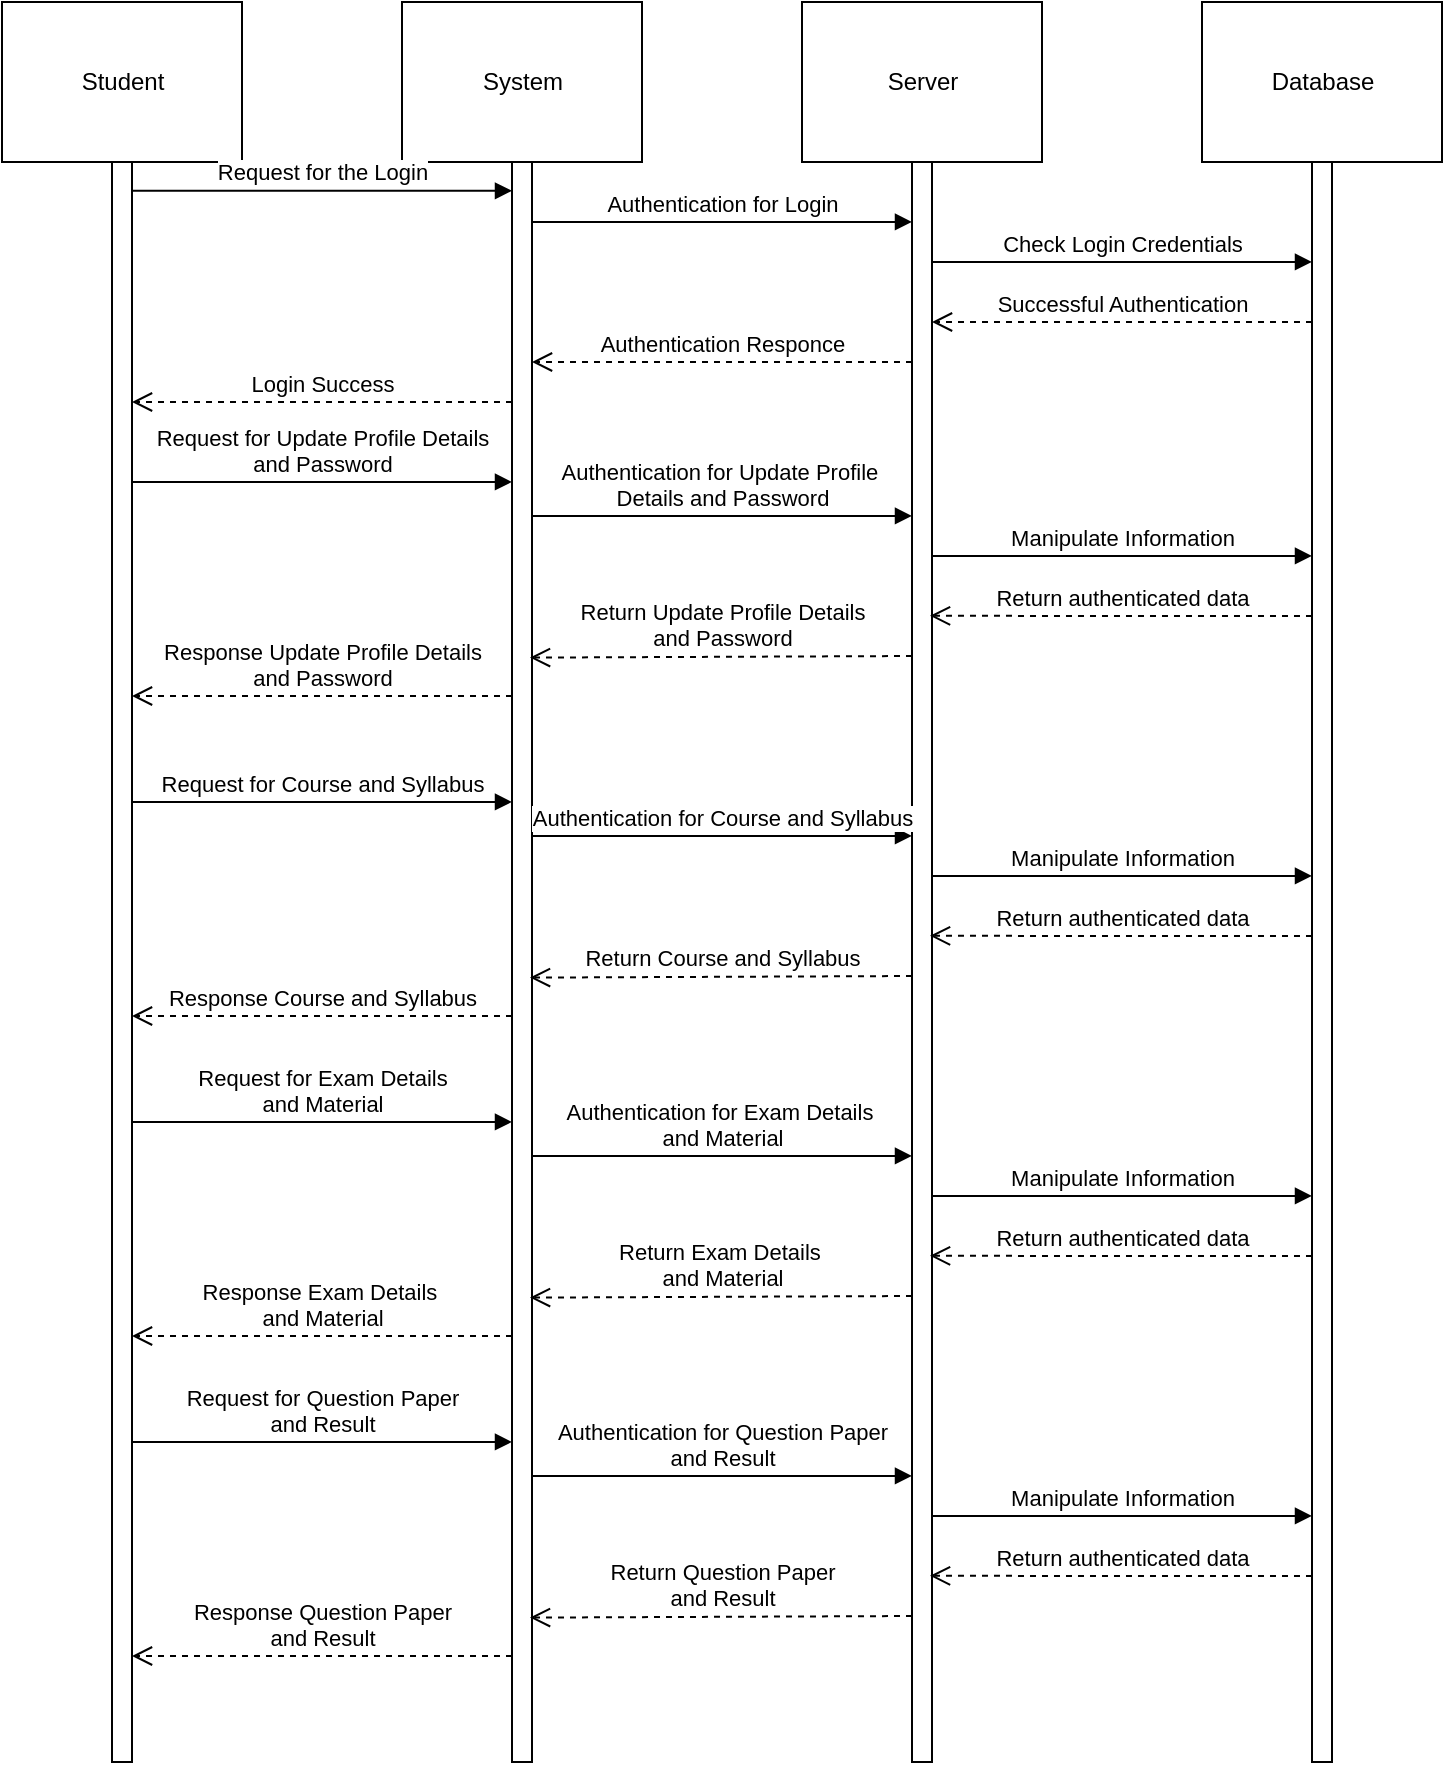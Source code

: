 <mxfile version="12.3.9" type="device" pages="1"><diagram id="QgEBVOG9zvBLeC_9XXUf" name="Page-1"><mxGraphModel dx="785" dy="433" grid="1" gridSize="10" guides="1" tooltips="1" connect="1" arrows="1" fold="1" page="1" pageScale="1" pageWidth="827" pageHeight="1169" math="0" shadow="0"><root><mxCell id="0"/><mxCell id="1" parent="0"/><mxCell id="0YCR45LKJbvaRWbETsEF-131" value="System" style="html=1;strokeColor=#000000;" vertex="1" parent="1"><mxGeometry x="280" y="80" width="120" height="80" as="geometry"/></mxCell><mxCell id="0YCR45LKJbvaRWbETsEF-132" value="Student" style="html=1;strokeColor=#000000;" vertex="1" parent="1"><mxGeometry x="80" y="80" width="120" height="80" as="geometry"/></mxCell><mxCell id="0YCR45LKJbvaRWbETsEF-133" value="Server" style="html=1;strokeColor=#000000;" vertex="1" parent="1"><mxGeometry x="480" y="80" width="120" height="80" as="geometry"/></mxCell><mxCell id="0YCR45LKJbvaRWbETsEF-134" value="Database" style="html=1;strokeColor=#000000;" vertex="1" parent="1"><mxGeometry x="680" y="80" width="120" height="80" as="geometry"/></mxCell><mxCell id="0YCR45LKJbvaRWbETsEF-135" value="" style="html=1;points=[];perimeter=orthogonalPerimeter;strokeColor=#000000;" vertex="1" parent="1"><mxGeometry x="135" y="160" width="10" height="800" as="geometry"/></mxCell><mxCell id="0YCR45LKJbvaRWbETsEF-136" value="" style="html=1;points=[];perimeter=orthogonalPerimeter;strokeColor=#000000;" vertex="1" parent="1"><mxGeometry x="335" y="160" width="10" height="800" as="geometry"/></mxCell><mxCell id="0YCR45LKJbvaRWbETsEF-137" value="" style="html=1;points=[];perimeter=orthogonalPerimeter;strokeColor=#000000;" vertex="1" parent="1"><mxGeometry x="535" y="160" width="10" height="800" as="geometry"/></mxCell><mxCell id="0YCR45LKJbvaRWbETsEF-138" value="" style="html=1;points=[];perimeter=orthogonalPerimeter;strokeColor=#000000;" vertex="1" parent="1"><mxGeometry x="735" y="160" width="10" height="800" as="geometry"/></mxCell><mxCell id="0YCR45LKJbvaRWbETsEF-140" value="Request for the Login" style="html=1;verticalAlign=bottom;endArrow=block;entryX=0;entryY=0.018;strokeColor=#000000;entryDx=0;entryDy=0;entryPerimeter=0;exitX=1;exitY=0.018;exitDx=0;exitDy=0;exitPerimeter=0;" edge="1" target="0YCR45LKJbvaRWbETsEF-136" parent="1" source="0YCR45LKJbvaRWbETsEF-135"><mxGeometry relative="1" as="geometry"><mxPoint x="180" y="290" as="sourcePoint"/></mxGeometry></mxCell><mxCell id="0YCR45LKJbvaRWbETsEF-141" value="Successful Authentication" style="html=1;verticalAlign=bottom;endArrow=open;dashed=1;endSize=8;exitX=0;exitY=0.95;strokeColor=#000000;" edge="1" parent="1" target="0YCR45LKJbvaRWbETsEF-137"><mxGeometry relative="1" as="geometry"><mxPoint x="665" y="240" as="targetPoint"/><mxPoint x="735" y="240" as="sourcePoint"/></mxGeometry></mxCell><mxCell id="0YCR45LKJbvaRWbETsEF-142" value="Authentication for Login" style="html=1;verticalAlign=bottom;endArrow=block;entryX=0;entryY=0.018;strokeColor=#000000;entryDx=0;entryDy=0;entryPerimeter=0;exitX=1;exitY=0.018;exitDx=0;exitDy=0;exitPerimeter=0;" edge="1" parent="1"><mxGeometry relative="1" as="geometry"><mxPoint x="345" y="189.96" as="sourcePoint"/><mxPoint x="535" y="189.96" as="targetPoint"/></mxGeometry></mxCell><mxCell id="0YCR45LKJbvaRWbETsEF-143" value="Check Login Credentials" style="html=1;verticalAlign=bottom;endArrow=block;entryX=0;entryY=0.018;strokeColor=#000000;entryDx=0;entryDy=0;entryPerimeter=0;exitX=1;exitY=0.018;exitDx=0;exitDy=0;exitPerimeter=0;" edge="1" parent="1"><mxGeometry relative="1" as="geometry"><mxPoint x="545" y="209.96" as="sourcePoint"/><mxPoint x="735" y="209.96" as="targetPoint"/></mxGeometry></mxCell><mxCell id="0YCR45LKJbvaRWbETsEF-144" value="Authentication Responce" style="html=1;verticalAlign=bottom;endArrow=open;dashed=1;endSize=8;exitX=0;exitY=0.95;strokeColor=#000000;" edge="1" parent="1" target="0YCR45LKJbvaRWbETsEF-136"><mxGeometry relative="1" as="geometry"><mxPoint x="345" y="262.8" as="targetPoint"/><mxPoint x="535" y="260" as="sourcePoint"/></mxGeometry></mxCell><mxCell id="0YCR45LKJbvaRWbETsEF-145" value="Login Success" style="html=1;verticalAlign=bottom;endArrow=open;dashed=1;endSize=8;exitX=0;exitY=0.95;strokeColor=#000000;" edge="1" parent="1"><mxGeometry relative="1" as="geometry"><mxPoint x="145" y="280" as="targetPoint"/><mxPoint x="335" y="280" as="sourcePoint"/></mxGeometry></mxCell><mxCell id="0YCR45LKJbvaRWbETsEF-148" value="Request for Update Profile&amp;nbsp;Details&lt;br&gt;and Password" style="html=1;verticalAlign=bottom;endArrow=block;entryX=0;entryY=0.018;strokeColor=#000000;entryDx=0;entryDy=0;entryPerimeter=0;exitX=1;exitY=0.018;exitDx=0;exitDy=0;exitPerimeter=0;" edge="1" parent="1"><mxGeometry relative="1" as="geometry"><mxPoint x="145" y="319.96" as="sourcePoint"/><mxPoint x="335" y="319.96" as="targetPoint"/></mxGeometry></mxCell><mxCell id="0YCR45LKJbvaRWbETsEF-149" value="Authentication for Update Profile&amp;nbsp;&lt;br&gt;Details and Password" style="html=1;verticalAlign=bottom;endArrow=block;entryX=0;entryY=0.018;strokeColor=#000000;entryDx=0;entryDy=0;entryPerimeter=0;exitX=1;exitY=0.018;exitDx=0;exitDy=0;exitPerimeter=0;" edge="1" parent="1"><mxGeometry relative="1" as="geometry"><mxPoint x="345" y="336.96" as="sourcePoint"/><mxPoint x="535" y="336.96" as="targetPoint"/><mxPoint as="offset"/></mxGeometry></mxCell><mxCell id="0YCR45LKJbvaRWbETsEF-150" value="Manipulate Information" style="html=1;verticalAlign=bottom;endArrow=block;entryX=0;entryY=0.018;strokeColor=#000000;entryDx=0;entryDy=0;entryPerimeter=0;exitX=1;exitY=0.018;exitDx=0;exitDy=0;exitPerimeter=0;" edge="1" parent="1"><mxGeometry relative="1" as="geometry"><mxPoint x="545" y="356.96" as="sourcePoint"/><mxPoint x="735" y="356.96" as="targetPoint"/></mxGeometry></mxCell><mxCell id="0YCR45LKJbvaRWbETsEF-151" value="Return authenticated data" style="html=1;verticalAlign=bottom;endArrow=open;dashed=1;endSize=8;exitX=0;exitY=0.95;strokeColor=#000000;entryX=0.9;entryY=0.111;entryDx=0;entryDy=0;entryPerimeter=0;" edge="1" parent="1"><mxGeometry relative="1" as="geometry"><mxPoint x="544" y="386.92" as="targetPoint"/><mxPoint x="735" y="387" as="sourcePoint"/></mxGeometry></mxCell><mxCell id="0YCR45LKJbvaRWbETsEF-152" value="Return Update Profile&amp;nbsp;Details&lt;br&gt;and Password" style="html=1;verticalAlign=bottom;endArrow=open;dashed=1;endSize=8;exitX=0;exitY=0.95;strokeColor=#000000;entryX=0.9;entryY=0.14;entryDx=0;entryDy=0;entryPerimeter=0;" edge="1" parent="1"><mxGeometry relative="1" as="geometry"><mxPoint x="344" y="407.8" as="targetPoint"/><mxPoint x="535" y="407" as="sourcePoint"/></mxGeometry></mxCell><mxCell id="0YCR45LKJbvaRWbETsEF-153" value="Response Update Profile&amp;nbsp;Details&lt;br&gt;and Password" style="html=1;verticalAlign=bottom;endArrow=open;dashed=1;endSize=8;exitX=0;exitY=0.95;strokeColor=#000000;" edge="1" parent="1"><mxGeometry relative="1" as="geometry"><mxPoint x="145" y="427" as="targetPoint"/><mxPoint x="335" y="427" as="sourcePoint"/><Array as="points"><mxPoint x="240" y="427"/></Array></mxGeometry></mxCell><mxCell id="0YCR45LKJbvaRWbETsEF-154" value="Request for Course and Syllabus" style="html=1;verticalAlign=bottom;endArrow=block;entryX=0;entryY=0.018;strokeColor=#000000;entryDx=0;entryDy=0;entryPerimeter=0;exitX=1;exitY=0.018;exitDx=0;exitDy=0;exitPerimeter=0;" edge="1" parent="1"><mxGeometry relative="1" as="geometry"><mxPoint x="145" y="479.96" as="sourcePoint"/><mxPoint x="335" y="479.96" as="targetPoint"/></mxGeometry></mxCell><mxCell id="0YCR45LKJbvaRWbETsEF-155" value="Response Course and Syllabus" style="html=1;verticalAlign=bottom;endArrow=open;dashed=1;endSize=8;exitX=0;exitY=0.95;strokeColor=#000000;" edge="1" parent="1"><mxGeometry relative="1" as="geometry"><mxPoint x="145" y="587" as="targetPoint"/><mxPoint x="335" y="587" as="sourcePoint"/><Array as="points"><mxPoint x="240" y="587"/></Array></mxGeometry></mxCell><mxCell id="0YCR45LKJbvaRWbETsEF-156" value="Authentication for Course and Syllabus" style="html=1;verticalAlign=bottom;endArrow=block;entryX=0;entryY=0.018;strokeColor=#000000;entryDx=0;entryDy=0;entryPerimeter=0;exitX=1;exitY=0.018;exitDx=0;exitDy=0;exitPerimeter=0;" edge="1" parent="1"><mxGeometry relative="1" as="geometry"><mxPoint x="345" y="496.96" as="sourcePoint"/><mxPoint x="535" y="496.96" as="targetPoint"/><mxPoint as="offset"/></mxGeometry></mxCell><mxCell id="0YCR45LKJbvaRWbETsEF-157" value="Return Course and Syllabus" style="html=1;verticalAlign=bottom;endArrow=open;dashed=1;endSize=8;exitX=0;exitY=0.95;strokeColor=#000000;entryX=0.9;entryY=0.14;entryDx=0;entryDy=0;entryPerimeter=0;" edge="1" parent="1"><mxGeometry relative="1" as="geometry"><mxPoint x="344" y="567.8" as="targetPoint"/><mxPoint x="535" y="567" as="sourcePoint"/></mxGeometry></mxCell><mxCell id="0YCR45LKJbvaRWbETsEF-158" value="Manipulate Information" style="html=1;verticalAlign=bottom;endArrow=block;entryX=0;entryY=0.018;strokeColor=#000000;entryDx=0;entryDy=0;entryPerimeter=0;exitX=1;exitY=0.018;exitDx=0;exitDy=0;exitPerimeter=0;" edge="1" parent="1"><mxGeometry relative="1" as="geometry"><mxPoint x="545" y="516.96" as="sourcePoint"/><mxPoint x="735" y="516.96" as="targetPoint"/></mxGeometry></mxCell><mxCell id="0YCR45LKJbvaRWbETsEF-159" value="Return authenticated data" style="html=1;verticalAlign=bottom;endArrow=open;dashed=1;endSize=8;exitX=0;exitY=0.95;strokeColor=#000000;entryX=0.9;entryY=0.111;entryDx=0;entryDy=0;entryPerimeter=0;" edge="1" parent="1"><mxGeometry relative="1" as="geometry"><mxPoint x="544" y="546.92" as="targetPoint"/><mxPoint x="735" y="547" as="sourcePoint"/></mxGeometry></mxCell><mxCell id="0YCR45LKJbvaRWbETsEF-160" value="Request for Exam Details &lt;br&gt;and Material" style="html=1;verticalAlign=bottom;endArrow=block;entryX=0;entryY=0.018;strokeColor=#000000;entryDx=0;entryDy=0;entryPerimeter=0;exitX=1;exitY=0.018;exitDx=0;exitDy=0;exitPerimeter=0;" edge="1" parent="1"><mxGeometry relative="1" as="geometry"><mxPoint x="145" y="639.96" as="sourcePoint"/><mxPoint x="335" y="639.96" as="targetPoint"/></mxGeometry></mxCell><mxCell id="0YCR45LKJbvaRWbETsEF-161" value="Authentication for Exam Details&amp;nbsp;&lt;br&gt;and Material" style="html=1;verticalAlign=bottom;endArrow=block;entryX=0;entryY=0.018;strokeColor=#000000;entryDx=0;entryDy=0;entryPerimeter=0;exitX=1;exitY=0.018;exitDx=0;exitDy=0;exitPerimeter=0;" edge="1" parent="1"><mxGeometry relative="1" as="geometry"><mxPoint x="345" y="656.96" as="sourcePoint"/><mxPoint x="535" y="656.96" as="targetPoint"/><mxPoint as="offset"/></mxGeometry></mxCell><mxCell id="0YCR45LKJbvaRWbETsEF-162" value="Manipulate Information" style="html=1;verticalAlign=bottom;endArrow=block;entryX=0;entryY=0.018;strokeColor=#000000;entryDx=0;entryDy=0;entryPerimeter=0;exitX=1;exitY=0.018;exitDx=0;exitDy=0;exitPerimeter=0;" edge="1" parent="1"><mxGeometry relative="1" as="geometry"><mxPoint x="545" y="676.96" as="sourcePoint"/><mxPoint x="735" y="676.96" as="targetPoint"/></mxGeometry></mxCell><mxCell id="0YCR45LKJbvaRWbETsEF-163" value="Return authenticated data" style="html=1;verticalAlign=bottom;endArrow=open;dashed=1;endSize=8;exitX=0;exitY=0.95;strokeColor=#000000;entryX=0.9;entryY=0.111;entryDx=0;entryDy=0;entryPerimeter=0;" edge="1" parent="1"><mxGeometry relative="1" as="geometry"><mxPoint x="544" y="706.92" as="targetPoint"/><mxPoint x="735" y="707" as="sourcePoint"/></mxGeometry></mxCell><mxCell id="0YCR45LKJbvaRWbETsEF-164" value="Return Exam Details&amp;nbsp;&lt;br&gt;and Material" style="html=1;verticalAlign=bottom;endArrow=open;dashed=1;endSize=8;exitX=0;exitY=0.95;strokeColor=#000000;entryX=0.9;entryY=0.14;entryDx=0;entryDy=0;entryPerimeter=0;" edge="1" parent="1"><mxGeometry relative="1" as="geometry"><mxPoint x="344" y="727.8" as="targetPoint"/><mxPoint x="535" y="727" as="sourcePoint"/></mxGeometry></mxCell><mxCell id="0YCR45LKJbvaRWbETsEF-165" value="Response Exam Details&amp;nbsp;&lt;br&gt;and Material" style="html=1;verticalAlign=bottom;endArrow=open;dashed=1;endSize=8;exitX=0;exitY=0.95;strokeColor=#000000;" edge="1" parent="1"><mxGeometry relative="1" as="geometry"><mxPoint x="145" y="747" as="targetPoint"/><mxPoint x="335" y="747" as="sourcePoint"/><Array as="points"><mxPoint x="240" y="747"/></Array></mxGeometry></mxCell><mxCell id="0YCR45LKJbvaRWbETsEF-167" value="Request for Question Paper&lt;br&gt;and Result" style="html=1;verticalAlign=bottom;endArrow=block;entryX=0;entryY=0.018;strokeColor=#000000;entryDx=0;entryDy=0;entryPerimeter=0;exitX=1;exitY=0.018;exitDx=0;exitDy=0;exitPerimeter=0;" edge="1" parent="1"><mxGeometry relative="1" as="geometry"><mxPoint x="145" y="799.96" as="sourcePoint"/><mxPoint x="335" y="799.96" as="targetPoint"/></mxGeometry></mxCell><mxCell id="0YCR45LKJbvaRWbETsEF-168" value="Response Question Paper&lt;br&gt;and Result" style="html=1;verticalAlign=bottom;endArrow=open;dashed=1;endSize=8;exitX=0;exitY=0.95;strokeColor=#000000;" edge="1" parent="1"><mxGeometry relative="1" as="geometry"><mxPoint x="145" y="907" as="targetPoint"/><mxPoint x="335" y="907" as="sourcePoint"/><Array as="points"><mxPoint x="240" y="907"/></Array></mxGeometry></mxCell><mxCell id="0YCR45LKJbvaRWbETsEF-169" value="Authentication for Question Paper&lt;br&gt;and Result" style="html=1;verticalAlign=bottom;endArrow=block;entryX=0;entryY=0.018;strokeColor=#000000;entryDx=0;entryDy=0;entryPerimeter=0;exitX=1;exitY=0.018;exitDx=0;exitDy=0;exitPerimeter=0;" edge="1" parent="1"><mxGeometry relative="1" as="geometry"><mxPoint x="345" y="816.96" as="sourcePoint"/><mxPoint x="535" y="816.96" as="targetPoint"/><mxPoint as="offset"/></mxGeometry></mxCell><mxCell id="0YCR45LKJbvaRWbETsEF-170" value="Return Question Paper&lt;br&gt;and Result" style="html=1;verticalAlign=bottom;endArrow=open;dashed=1;endSize=8;exitX=0;exitY=0.95;strokeColor=#000000;entryX=0.9;entryY=0.14;entryDx=0;entryDy=0;entryPerimeter=0;" edge="1" parent="1"><mxGeometry relative="1" as="geometry"><mxPoint x="344" y="887.8" as="targetPoint"/><mxPoint x="535" y="887" as="sourcePoint"/></mxGeometry></mxCell><mxCell id="0YCR45LKJbvaRWbETsEF-171" value="Manipulate Information" style="html=1;verticalAlign=bottom;endArrow=block;entryX=0;entryY=0.018;strokeColor=#000000;entryDx=0;entryDy=0;entryPerimeter=0;exitX=1;exitY=0.018;exitDx=0;exitDy=0;exitPerimeter=0;" edge="1" parent="1"><mxGeometry relative="1" as="geometry"><mxPoint x="545" y="836.96" as="sourcePoint"/><mxPoint x="735" y="836.96" as="targetPoint"/></mxGeometry></mxCell><mxCell id="0YCR45LKJbvaRWbETsEF-172" value="Return authenticated data" style="html=1;verticalAlign=bottom;endArrow=open;dashed=1;endSize=8;exitX=0;exitY=0.95;strokeColor=#000000;entryX=0.9;entryY=0.111;entryDx=0;entryDy=0;entryPerimeter=0;" edge="1" parent="1"><mxGeometry relative="1" as="geometry"><mxPoint x="544" y="866.92" as="targetPoint"/><mxPoint x="735" y="867" as="sourcePoint"/></mxGeometry></mxCell></root></mxGraphModel></diagram></mxfile>